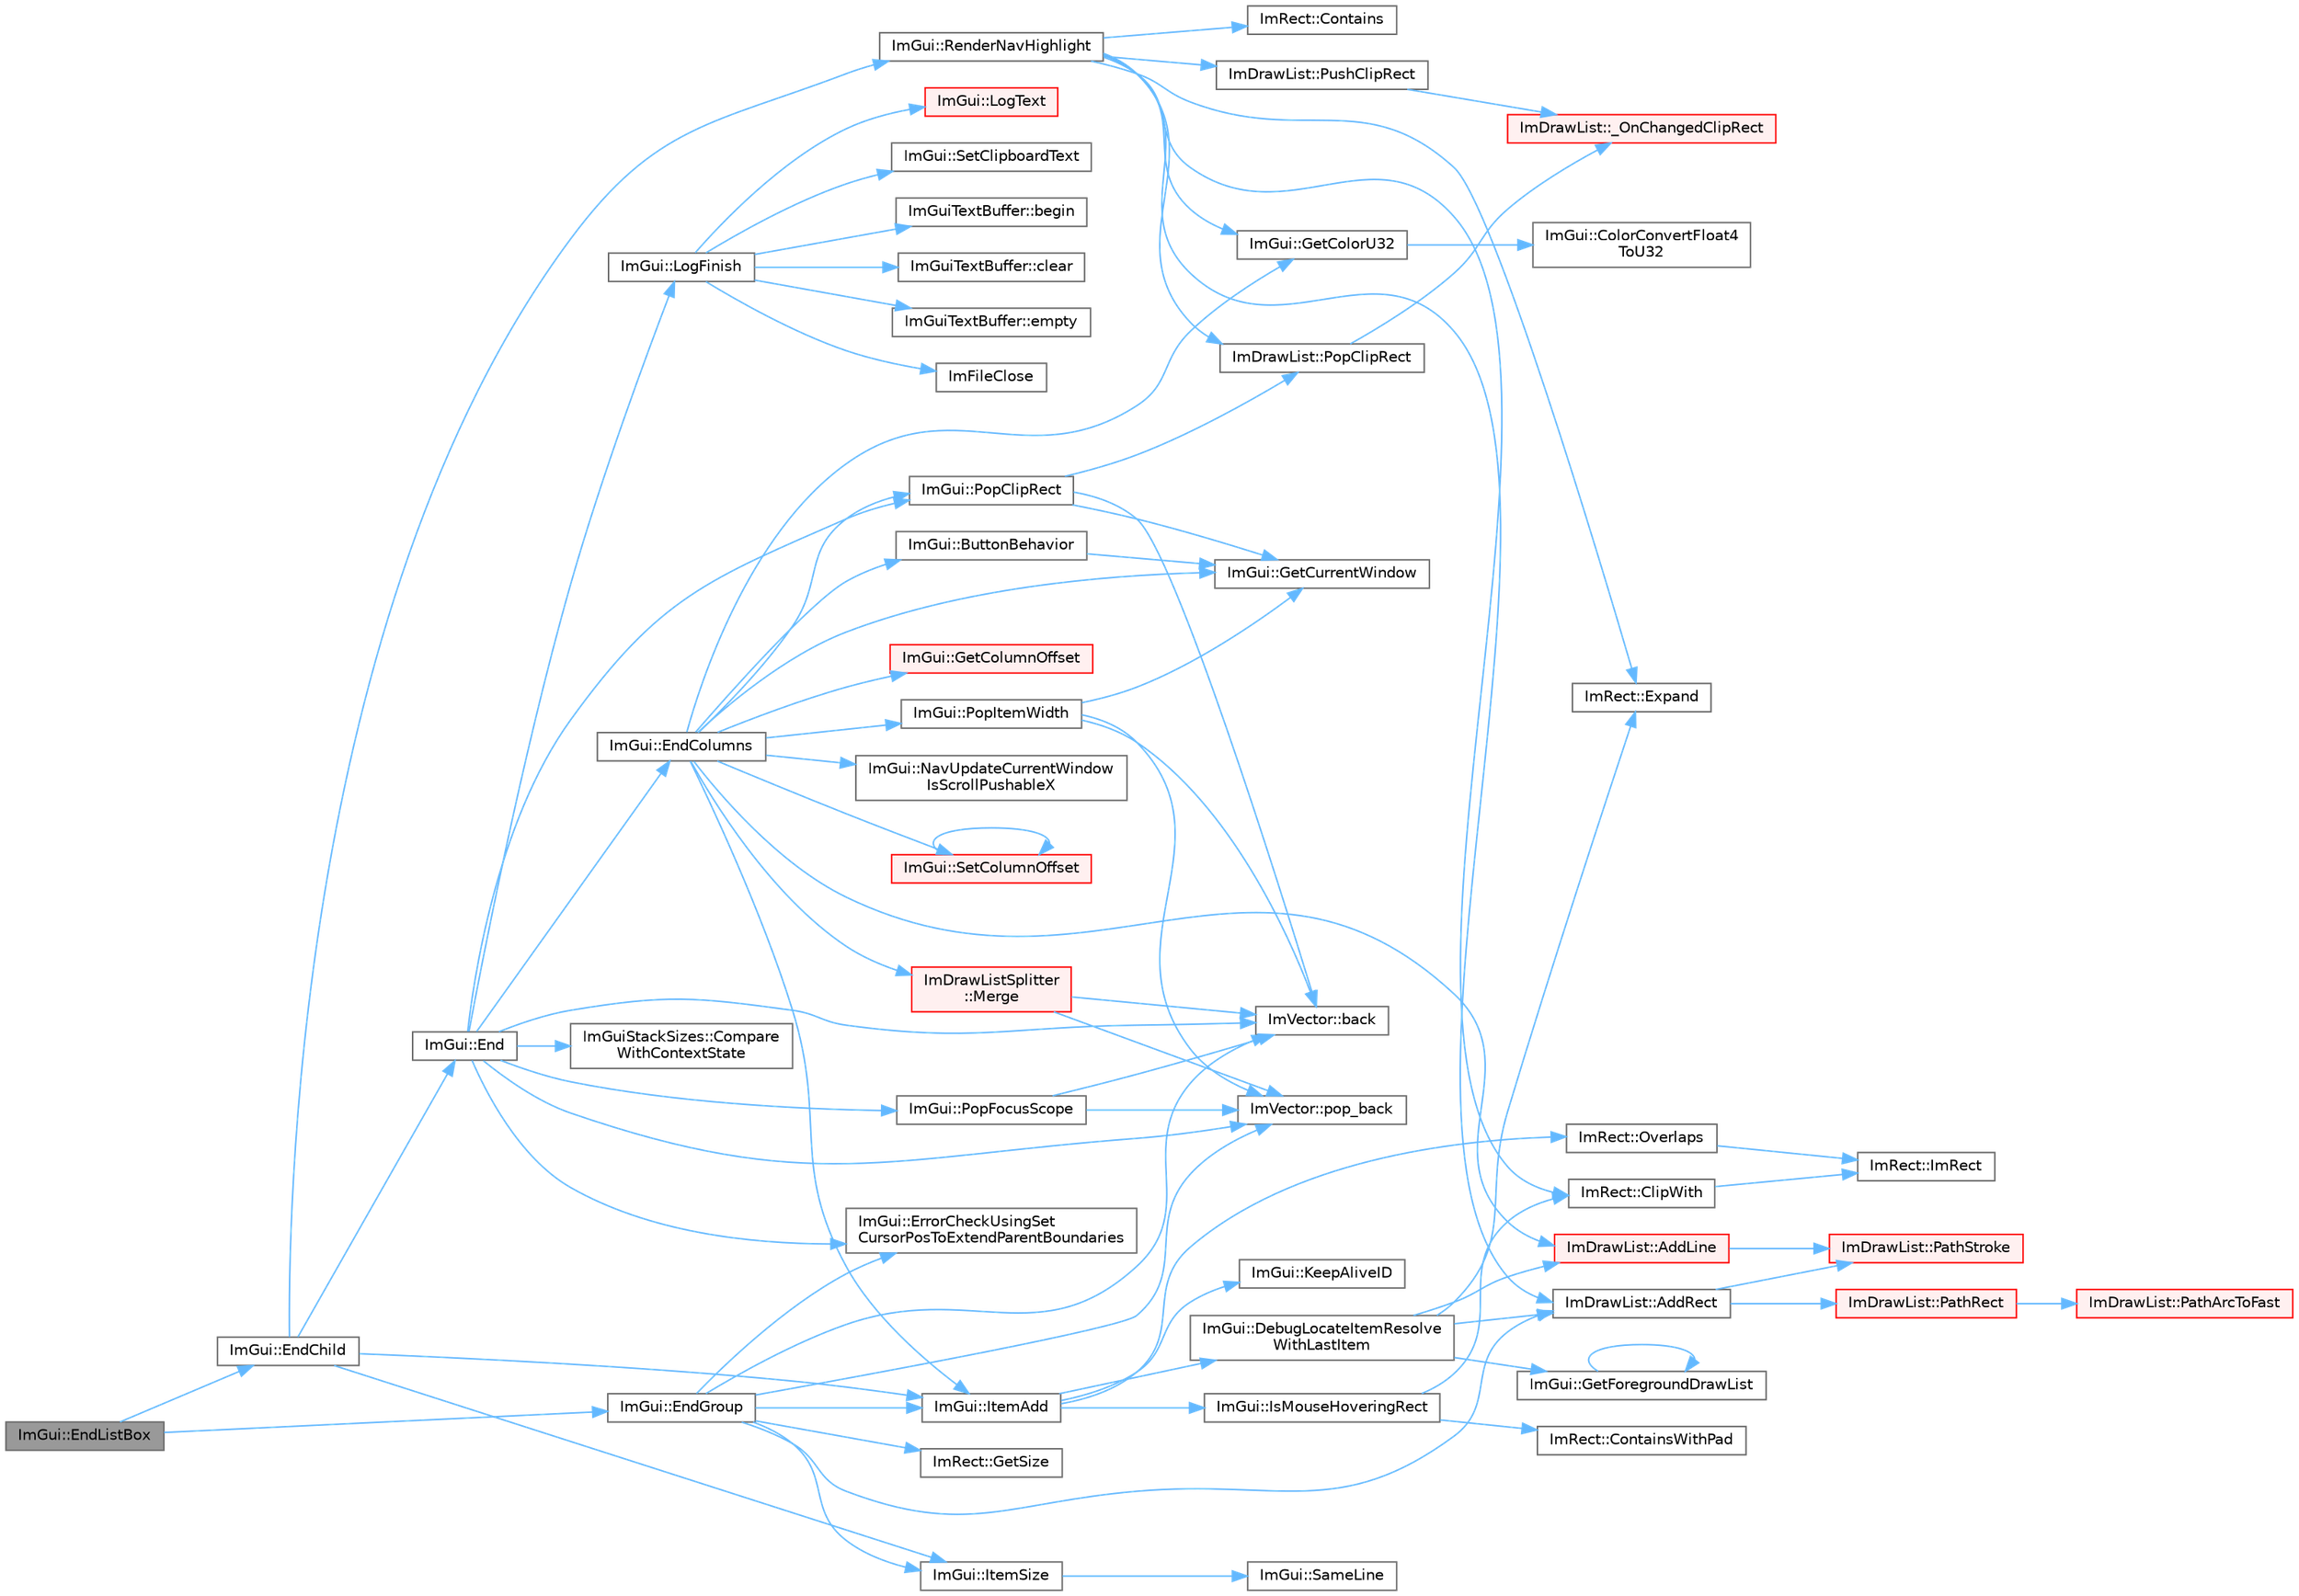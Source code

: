 digraph "ImGui::EndListBox"
{
 // LATEX_PDF_SIZE
  bgcolor="transparent";
  edge [fontname=Helvetica,fontsize=10,labelfontname=Helvetica,labelfontsize=10];
  node [fontname=Helvetica,fontsize=10,shape=box,height=0.2,width=0.4];
  rankdir="LR";
  Node1 [id="Node000001",label="ImGui::EndListBox",height=0.2,width=0.4,color="gray40", fillcolor="grey60", style="filled", fontcolor="black",tooltip=" "];
  Node1 -> Node2 [id="edge1_Node000001_Node000002",color="steelblue1",style="solid",tooltip=" "];
  Node2 [id="Node000002",label="ImGui::EndChild",height=0.2,width=0.4,color="grey40", fillcolor="white", style="filled",URL="$namespace_im_gui.html#af8de559a88c1442d6df8c1b04c86e997",tooltip=" "];
  Node2 -> Node3 [id="edge2_Node000002_Node000003",color="steelblue1",style="solid",tooltip=" "];
  Node3 [id="Node000003",label="ImGui::End",height=0.2,width=0.4,color="grey40", fillcolor="white", style="filled",URL="$namespace_im_gui.html#a5479d93794a004c67ceb6d13f37c8254",tooltip=" "];
  Node3 -> Node4 [id="edge3_Node000003_Node000004",color="steelblue1",style="solid",tooltip=" "];
  Node4 [id="Node000004",label="ImVector::back",height=0.2,width=0.4,color="grey40", fillcolor="white", style="filled",URL="$struct_im_vector.html#a2d80e87e81b1b01143c8d8be93e6fde1",tooltip=" "];
  Node3 -> Node5 [id="edge4_Node000003_Node000005",color="steelblue1",style="solid",tooltip=" "];
  Node5 [id="Node000005",label="ImGuiStackSizes::Compare\lWithContextState",height=0.2,width=0.4,color="grey40", fillcolor="white", style="filled",URL="$struct_im_gui_stack_sizes.html#a800d27777904276582b3a6d8c2cab961",tooltip=" "];
  Node3 -> Node6 [id="edge5_Node000003_Node000006",color="steelblue1",style="solid",tooltip=" "];
  Node6 [id="Node000006",label="ImGui::EndColumns",height=0.2,width=0.4,color="grey40", fillcolor="white", style="filled",URL="$namespace_im_gui.html#af93bed3bce5475fe4d525d744f16aa20",tooltip=" "];
  Node6 -> Node7 [id="edge6_Node000006_Node000007",color="steelblue1",style="solid",tooltip=" "];
  Node7 [id="Node000007",label="ImDrawList::AddLine",height=0.2,width=0.4,color="red", fillcolor="#FFF0F0", style="filled",URL="$struct_im_draw_list.html#aa21e5a1c6e00239581f97d344fc0db61",tooltip=" "];
  Node7 -> Node9 [id="edge7_Node000007_Node000009",color="steelblue1",style="solid",tooltip=" "];
  Node9 [id="Node000009",label="ImDrawList::PathStroke",height=0.2,width=0.4,color="red", fillcolor="#FFF0F0", style="filled",URL="$struct_im_draw_list.html#a60bf9040ef3d09b39c4ba8f5a2a68ae9",tooltip=" "];
  Node6 -> Node14 [id="edge8_Node000006_Node000014",color="steelblue1",style="solid",tooltip=" "];
  Node14 [id="Node000014",label="ImGui::ButtonBehavior",height=0.2,width=0.4,color="grey40", fillcolor="white", style="filled",URL="$namespace_im_gui.html#a65a4f18b1bc8ce0f351687922089f374",tooltip=" "];
  Node14 -> Node15 [id="edge9_Node000014_Node000015",color="steelblue1",style="solid",tooltip=" "];
  Node15 [id="Node000015",label="ImGui::GetCurrentWindow",height=0.2,width=0.4,color="grey40", fillcolor="white", style="filled",URL="$namespace_im_gui.html#ac452417b5004ca16a814a72cff153526",tooltip=" "];
  Node6 -> Node16 [id="edge10_Node000006_Node000016",color="steelblue1",style="solid",tooltip=" "];
  Node16 [id="Node000016",label="ImGui::GetColorU32",height=0.2,width=0.4,color="grey40", fillcolor="white", style="filled",URL="$namespace_im_gui.html#a0de2d9bd347d9866511eb8d014e62556",tooltip=" "];
  Node16 -> Node17 [id="edge11_Node000016_Node000017",color="steelblue1",style="solid",tooltip=" "];
  Node17 [id="Node000017",label="ImGui::ColorConvertFloat4\lToU32",height=0.2,width=0.4,color="grey40", fillcolor="white", style="filled",URL="$namespace_im_gui.html#abe2691de0b1a71c774ab24cc91564a94",tooltip=" "];
  Node6 -> Node18 [id="edge12_Node000006_Node000018",color="steelblue1",style="solid",tooltip=" "];
  Node18 [id="Node000018",label="ImGui::GetColumnOffset",height=0.2,width=0.4,color="red", fillcolor="#FFF0F0", style="filled",URL="$namespace_im_gui.html#a79c22e9c5c208b6c9534a273be71a9e6",tooltip=" "];
  Node6 -> Node15 [id="edge13_Node000006_Node000015",color="steelblue1",style="solid",tooltip=" "];
  Node6 -> Node44 [id="edge14_Node000006_Node000044",color="steelblue1",style="solid",tooltip=" "];
  Node44 [id="Node000044",label="ImGui::ItemAdd",height=0.2,width=0.4,color="grey40", fillcolor="white", style="filled",URL="$namespace_im_gui.html#a5de8ecd4c80efdca1af7329a2a48121c",tooltip=" "];
  Node44 -> Node45 [id="edge15_Node000044_Node000045",color="steelblue1",style="solid",tooltip=" "];
  Node45 [id="Node000045",label="ImGui::DebugLocateItemResolve\lWithLastItem",height=0.2,width=0.4,color="grey40", fillcolor="white", style="filled",URL="$namespace_im_gui.html#ae8ab0d7dfc90af8e82db3ed9e7829219",tooltip=" "];
  Node45 -> Node7 [id="edge16_Node000045_Node000007",color="steelblue1",style="solid",tooltip=" "];
  Node45 -> Node46 [id="edge17_Node000045_Node000046",color="steelblue1",style="solid",tooltip=" "];
  Node46 [id="Node000046",label="ImDrawList::AddRect",height=0.2,width=0.4,color="grey40", fillcolor="white", style="filled",URL="$struct_im_draw_list.html#ad96f10a3e954fe0c5b7c96d4e205af7b",tooltip=" "];
  Node46 -> Node47 [id="edge18_Node000046_Node000047",color="steelblue1",style="solid",tooltip=" "];
  Node47 [id="Node000047",label="ImDrawList::PathRect",height=0.2,width=0.4,color="red", fillcolor="#FFF0F0", style="filled",URL="$struct_im_draw_list.html#a2251eb264ed8b17a253c409787375053",tooltip=" "];
  Node47 -> Node48 [id="edge19_Node000047_Node000048",color="steelblue1",style="solid",tooltip=" "];
  Node48 [id="Node000048",label="ImDrawList::PathArcToFast",height=0.2,width=0.4,color="red", fillcolor="#FFF0F0", style="filled",URL="$struct_im_draw_list.html#a6d307c6de1a6522e76fa410e8fe96fcc",tooltip=" "];
  Node46 -> Node9 [id="edge20_Node000046_Node000009",color="steelblue1",style="solid",tooltip=" "];
  Node45 -> Node51 [id="edge21_Node000045_Node000051",color="steelblue1",style="solid",tooltip=" "];
  Node51 [id="Node000051",label="ImRect::Expand",height=0.2,width=0.4,color="grey40", fillcolor="white", style="filled",URL="$struct_im_rect.html#af33a7424c3341d08acd69da30c27c753",tooltip=" "];
  Node45 -> Node52 [id="edge22_Node000045_Node000052",color="steelblue1",style="solid",tooltip=" "];
  Node52 [id="Node000052",label="ImGui::GetForegroundDrawList",height=0.2,width=0.4,color="grey40", fillcolor="white", style="filled",URL="$namespace_im_gui.html#a718d48e3636f9df63e4820d0fef34e78",tooltip=" "];
  Node52 -> Node52 [id="edge23_Node000052_Node000052",color="steelblue1",style="solid",tooltip=" "];
  Node44 -> Node53 [id="edge24_Node000044_Node000053",color="steelblue1",style="solid",tooltip=" "];
  Node53 [id="Node000053",label="ImGui::IsMouseHoveringRect",height=0.2,width=0.4,color="grey40", fillcolor="white", style="filled",URL="$namespace_im_gui.html#ae0b8ea0e06c457316d6aed6c5b2a1c25",tooltip=" "];
  Node53 -> Node54 [id="edge25_Node000053_Node000054",color="steelblue1",style="solid",tooltip=" "];
  Node54 [id="Node000054",label="ImRect::ClipWith",height=0.2,width=0.4,color="grey40", fillcolor="white", style="filled",URL="$struct_im_rect.html#ac02d5cf6ce0358aea9ed9df43d368f3f",tooltip=" "];
  Node54 -> Node22 [id="edge26_Node000054_Node000022",color="steelblue1",style="solid",tooltip=" "];
  Node22 [id="Node000022",label="ImRect::ImRect",height=0.2,width=0.4,color="grey40", fillcolor="white", style="filled",URL="$struct_im_rect.html#a1e9548c8a334dfd32eaf4d399aa740e9",tooltip=" "];
  Node53 -> Node55 [id="edge27_Node000053_Node000055",color="steelblue1",style="solid",tooltip=" "];
  Node55 [id="Node000055",label="ImRect::ContainsWithPad",height=0.2,width=0.4,color="grey40", fillcolor="white", style="filled",URL="$struct_im_rect.html#a8dbab244f4e5b786faa9684eb85110fc",tooltip=" "];
  Node44 -> Node56 [id="edge28_Node000044_Node000056",color="steelblue1",style="solid",tooltip=" "];
  Node56 [id="Node000056",label="ImGui::KeepAliveID",height=0.2,width=0.4,color="grey40", fillcolor="white", style="filled",URL="$namespace_im_gui.html#a85a245c78a9f7c351636bdad6e60c488",tooltip=" "];
  Node44 -> Node57 [id="edge29_Node000044_Node000057",color="steelblue1",style="solid",tooltip=" "];
  Node57 [id="Node000057",label="ImRect::Overlaps",height=0.2,width=0.4,color="grey40", fillcolor="white", style="filled",URL="$struct_im_rect.html#a0af3bade3781e5e7c6afdf71ccfb0d43",tooltip=" "];
  Node57 -> Node22 [id="edge30_Node000057_Node000022",color="steelblue1",style="solid",tooltip=" "];
  Node6 -> Node58 [id="edge31_Node000006_Node000058",color="steelblue1",style="solid",tooltip=" "];
  Node58 [id="Node000058",label="ImDrawListSplitter\l::Merge",height=0.2,width=0.4,color="red", fillcolor="#FFF0F0", style="filled",URL="$struct_im_draw_list_splitter.html#af3fc4bad2abca9e481d476d1877ba5be",tooltip=" "];
  Node58 -> Node4 [id="edge32_Node000058_Node000004",color="steelblue1",style="solid",tooltip=" "];
  Node58 -> Node34 [id="edge33_Node000058_Node000034",color="steelblue1",style="solid",tooltip=" "];
  Node34 [id="Node000034",label="ImVector::pop_back",height=0.2,width=0.4,color="grey40", fillcolor="white", style="filled",URL="$struct_im_vector.html#a3db7ce62d3c429effdb893fbf7148c1c",tooltip=" "];
  Node6 -> Node61 [id="edge34_Node000006_Node000061",color="steelblue1",style="solid",tooltip=" "];
  Node61 [id="Node000061",label="ImGui::NavUpdateCurrentWindow\lIsScrollPushableX",height=0.2,width=0.4,color="grey40", fillcolor="white", style="filled",URL="$namespace_im_gui.html#a5c0c081852a520c006a0b084d0e8b0cb",tooltip=" "];
  Node6 -> Node62 [id="edge35_Node000006_Node000062",color="steelblue1",style="solid",tooltip=" "];
  Node62 [id="Node000062",label="ImGui::PopClipRect",height=0.2,width=0.4,color="grey40", fillcolor="white", style="filled",URL="$namespace_im_gui.html#aef1c8a6e5a3c70cb10d03d2a2a66dfd8",tooltip=" "];
  Node62 -> Node4 [id="edge36_Node000062_Node000004",color="steelblue1",style="solid",tooltip=" "];
  Node62 -> Node15 [id="edge37_Node000062_Node000015",color="steelblue1",style="solid",tooltip=" "];
  Node62 -> Node63 [id="edge38_Node000062_Node000063",color="steelblue1",style="solid",tooltip=" "];
  Node63 [id="Node000063",label="ImDrawList::PopClipRect",height=0.2,width=0.4,color="grey40", fillcolor="white", style="filled",URL="$struct_im_draw_list.html#a44f40c59ca755f559020f5a7fa81103a",tooltip=" "];
  Node63 -> Node40 [id="edge39_Node000063_Node000040",color="steelblue1",style="solid",tooltip=" "];
  Node40 [id="Node000040",label="ImDrawList::_OnChangedClipRect",height=0.2,width=0.4,color="red", fillcolor="#FFF0F0", style="filled",URL="$struct_im_draw_list.html#a8e51ddbe1f9732bc271ce807bec23f54",tooltip=" "];
  Node6 -> Node64 [id="edge40_Node000006_Node000064",color="steelblue1",style="solid",tooltip=" "];
  Node64 [id="Node000064",label="ImGui::PopItemWidth",height=0.2,width=0.4,color="grey40", fillcolor="white", style="filled",URL="$namespace_im_gui.html#ad29a3fc0cb5dfc7f9fc7224512ce90bf",tooltip=" "];
  Node64 -> Node4 [id="edge41_Node000064_Node000004",color="steelblue1",style="solid",tooltip=" "];
  Node64 -> Node15 [id="edge42_Node000064_Node000015",color="steelblue1",style="solid",tooltip=" "];
  Node64 -> Node34 [id="edge43_Node000064_Node000034",color="steelblue1",style="solid",tooltip=" "];
  Node6 -> Node65 [id="edge44_Node000006_Node000065",color="steelblue1",style="solid",tooltip=" "];
  Node65 [id="Node000065",label="ImGui::SetColumnOffset",height=0.2,width=0.4,color="red", fillcolor="#FFF0F0", style="filled",URL="$namespace_im_gui.html#a8cc207211d6cf3f77b505e24aed4ebcc",tooltip=" "];
  Node65 -> Node65 [id="edge45_Node000065_Node000065",color="steelblue1",style="solid",tooltip=" "];
  Node3 -> Node67 [id="edge46_Node000003_Node000067",color="steelblue1",style="solid",tooltip=" "];
  Node67 [id="Node000067",label="ImGui::ErrorCheckUsingSet\lCursorPosToExtendParentBoundaries",height=0.2,width=0.4,color="grey40", fillcolor="white", style="filled",URL="$namespace_im_gui.html#ad5832500c14abd9e76e376b82701385b",tooltip=" "];
  Node3 -> Node68 [id="edge47_Node000003_Node000068",color="steelblue1",style="solid",tooltip=" "];
  Node68 [id="Node000068",label="ImGui::LogFinish",height=0.2,width=0.4,color="grey40", fillcolor="white", style="filled",URL="$namespace_im_gui.html#a2ebcd048d1ca025fb972e1c2e920e3f3",tooltip=" "];
  Node68 -> Node69 [id="edge48_Node000068_Node000069",color="steelblue1",style="solid",tooltip=" "];
  Node69 [id="Node000069",label="ImGuiTextBuffer::begin",height=0.2,width=0.4,color="grey40", fillcolor="white", style="filled",URL="$struct_im_gui_text_buffer.html#ad971435d81bc0b957cdb59f5d58eaacd",tooltip=" "];
  Node68 -> Node70 [id="edge49_Node000068_Node000070",color="steelblue1",style="solid",tooltip=" "];
  Node70 [id="Node000070",label="ImGuiTextBuffer::clear",height=0.2,width=0.4,color="grey40", fillcolor="white", style="filled",URL="$struct_im_gui_text_buffer.html#a9e4edc9f950bc9e35d5c3b3071dbc0df",tooltip=" "];
  Node68 -> Node71 [id="edge50_Node000068_Node000071",color="steelblue1",style="solid",tooltip=" "];
  Node71 [id="Node000071",label="ImGuiTextBuffer::empty",height=0.2,width=0.4,color="grey40", fillcolor="white", style="filled",URL="$struct_im_gui_text_buffer.html#affd606443a661cd0fcce0d381bc8cf98",tooltip=" "];
  Node68 -> Node72 [id="edge51_Node000068_Node000072",color="steelblue1",style="solid",tooltip=" "];
  Node72 [id="Node000072",label="ImFileClose",height=0.2,width=0.4,color="grey40", fillcolor="white", style="filled",URL="$imgui_8cpp.html#ac4a6194720e9d693bc9d34e97d9465aa",tooltip=" "];
  Node68 -> Node73 [id="edge52_Node000068_Node000073",color="steelblue1",style="solid",tooltip=" "];
  Node73 [id="Node000073",label="ImGui::LogText",height=0.2,width=0.4,color="red", fillcolor="#FFF0F0", style="filled",URL="$namespace_im_gui.html#aa548475d8f771ab6524d73d900a41198",tooltip=" "];
  Node68 -> Node75 [id="edge53_Node000068_Node000075",color="steelblue1",style="solid",tooltip=" "];
  Node75 [id="Node000075",label="ImGui::SetClipboardText",height=0.2,width=0.4,color="grey40", fillcolor="white", style="filled",URL="$namespace_im_gui.html#aa4824a1b351c063b4aff9b9f4fb5fd4d",tooltip=" "];
  Node3 -> Node34 [id="edge54_Node000003_Node000034",color="steelblue1",style="solid",tooltip=" "];
  Node3 -> Node62 [id="edge55_Node000003_Node000062",color="steelblue1",style="solid",tooltip=" "];
  Node3 -> Node76 [id="edge56_Node000003_Node000076",color="steelblue1",style="solid",tooltip=" "];
  Node76 [id="Node000076",label="ImGui::PopFocusScope",height=0.2,width=0.4,color="grey40", fillcolor="white", style="filled",URL="$namespace_im_gui.html#a660bc1ff7f6d971fc4b4236e87409b38",tooltip=" "];
  Node76 -> Node4 [id="edge57_Node000076_Node000004",color="steelblue1",style="solid",tooltip=" "];
  Node76 -> Node34 [id="edge58_Node000076_Node000034",color="steelblue1",style="solid",tooltip=" "];
  Node2 -> Node44 [id="edge59_Node000002_Node000044",color="steelblue1",style="solid",tooltip=" "];
  Node2 -> Node77 [id="edge60_Node000002_Node000077",color="steelblue1",style="solid",tooltip=" "];
  Node77 [id="Node000077",label="ImGui::ItemSize",height=0.2,width=0.4,color="grey40", fillcolor="white", style="filled",URL="$namespace_im_gui.html#aeeb1ec6ae6548173dbf813e7df538c48",tooltip=" "];
  Node77 -> Node78 [id="edge61_Node000077_Node000078",color="steelblue1",style="solid",tooltip=" "];
  Node78 [id="Node000078",label="ImGui::SameLine",height=0.2,width=0.4,color="grey40", fillcolor="white", style="filled",URL="$namespace_im_gui.html#a2991c91e94f3b77a0c3411f4f3aa348e",tooltip=" "];
  Node2 -> Node79 [id="edge62_Node000002_Node000079",color="steelblue1",style="solid",tooltip=" "];
  Node79 [id="Node000079",label="ImGui::RenderNavHighlight",height=0.2,width=0.4,color="grey40", fillcolor="white", style="filled",URL="$namespace_im_gui.html#add2e040b97eeb0857dc7d02876b07b72",tooltip=" "];
  Node79 -> Node46 [id="edge63_Node000079_Node000046",color="steelblue1",style="solid",tooltip=" "];
  Node79 -> Node54 [id="edge64_Node000079_Node000054",color="steelblue1",style="solid",tooltip=" "];
  Node79 -> Node80 [id="edge65_Node000079_Node000080",color="steelblue1",style="solid",tooltip=" "];
  Node80 [id="Node000080",label="ImRect::Contains",height=0.2,width=0.4,color="grey40", fillcolor="white", style="filled",URL="$struct_im_rect.html#ac583156fd0e9306181fff5d120b262ea",tooltip=" "];
  Node79 -> Node51 [id="edge66_Node000079_Node000051",color="steelblue1",style="solid",tooltip=" "];
  Node79 -> Node16 [id="edge67_Node000079_Node000016",color="steelblue1",style="solid",tooltip=" "];
  Node79 -> Node63 [id="edge68_Node000079_Node000063",color="steelblue1",style="solid",tooltip=" "];
  Node79 -> Node39 [id="edge69_Node000079_Node000039",color="steelblue1",style="solid",tooltip=" "];
  Node39 [id="Node000039",label="ImDrawList::PushClipRect",height=0.2,width=0.4,color="grey40", fillcolor="white", style="filled",URL="$struct_im_draw_list.html#a608a9d9a83715ba87dced8321ed64329",tooltip=" "];
  Node39 -> Node40 [id="edge70_Node000039_Node000040",color="steelblue1",style="solid",tooltip=" "];
  Node1 -> Node81 [id="edge71_Node000001_Node000081",color="steelblue1",style="solid",tooltip=" "];
  Node81 [id="Node000081",label="ImGui::EndGroup",height=0.2,width=0.4,color="grey40", fillcolor="white", style="filled",URL="$namespace_im_gui.html#a05fc97fc64f28a55486087f503d9a622",tooltip=" "];
  Node81 -> Node46 [id="edge72_Node000081_Node000046",color="steelblue1",style="solid",tooltip=" "];
  Node81 -> Node4 [id="edge73_Node000081_Node000004",color="steelblue1",style="solid",tooltip=" "];
  Node81 -> Node67 [id="edge74_Node000081_Node000067",color="steelblue1",style="solid",tooltip=" "];
  Node81 -> Node82 [id="edge75_Node000081_Node000082",color="steelblue1",style="solid",tooltip=" "];
  Node82 [id="Node000082",label="ImRect::GetSize",height=0.2,width=0.4,color="grey40", fillcolor="white", style="filled",URL="$struct_im_rect.html#ae459d9c50003058cfb34519a571aaf33",tooltip=" "];
  Node81 -> Node44 [id="edge76_Node000081_Node000044",color="steelblue1",style="solid",tooltip=" "];
  Node81 -> Node77 [id="edge77_Node000081_Node000077",color="steelblue1",style="solid",tooltip=" "];
  Node81 -> Node34 [id="edge78_Node000081_Node000034",color="steelblue1",style="solid",tooltip=" "];
}
